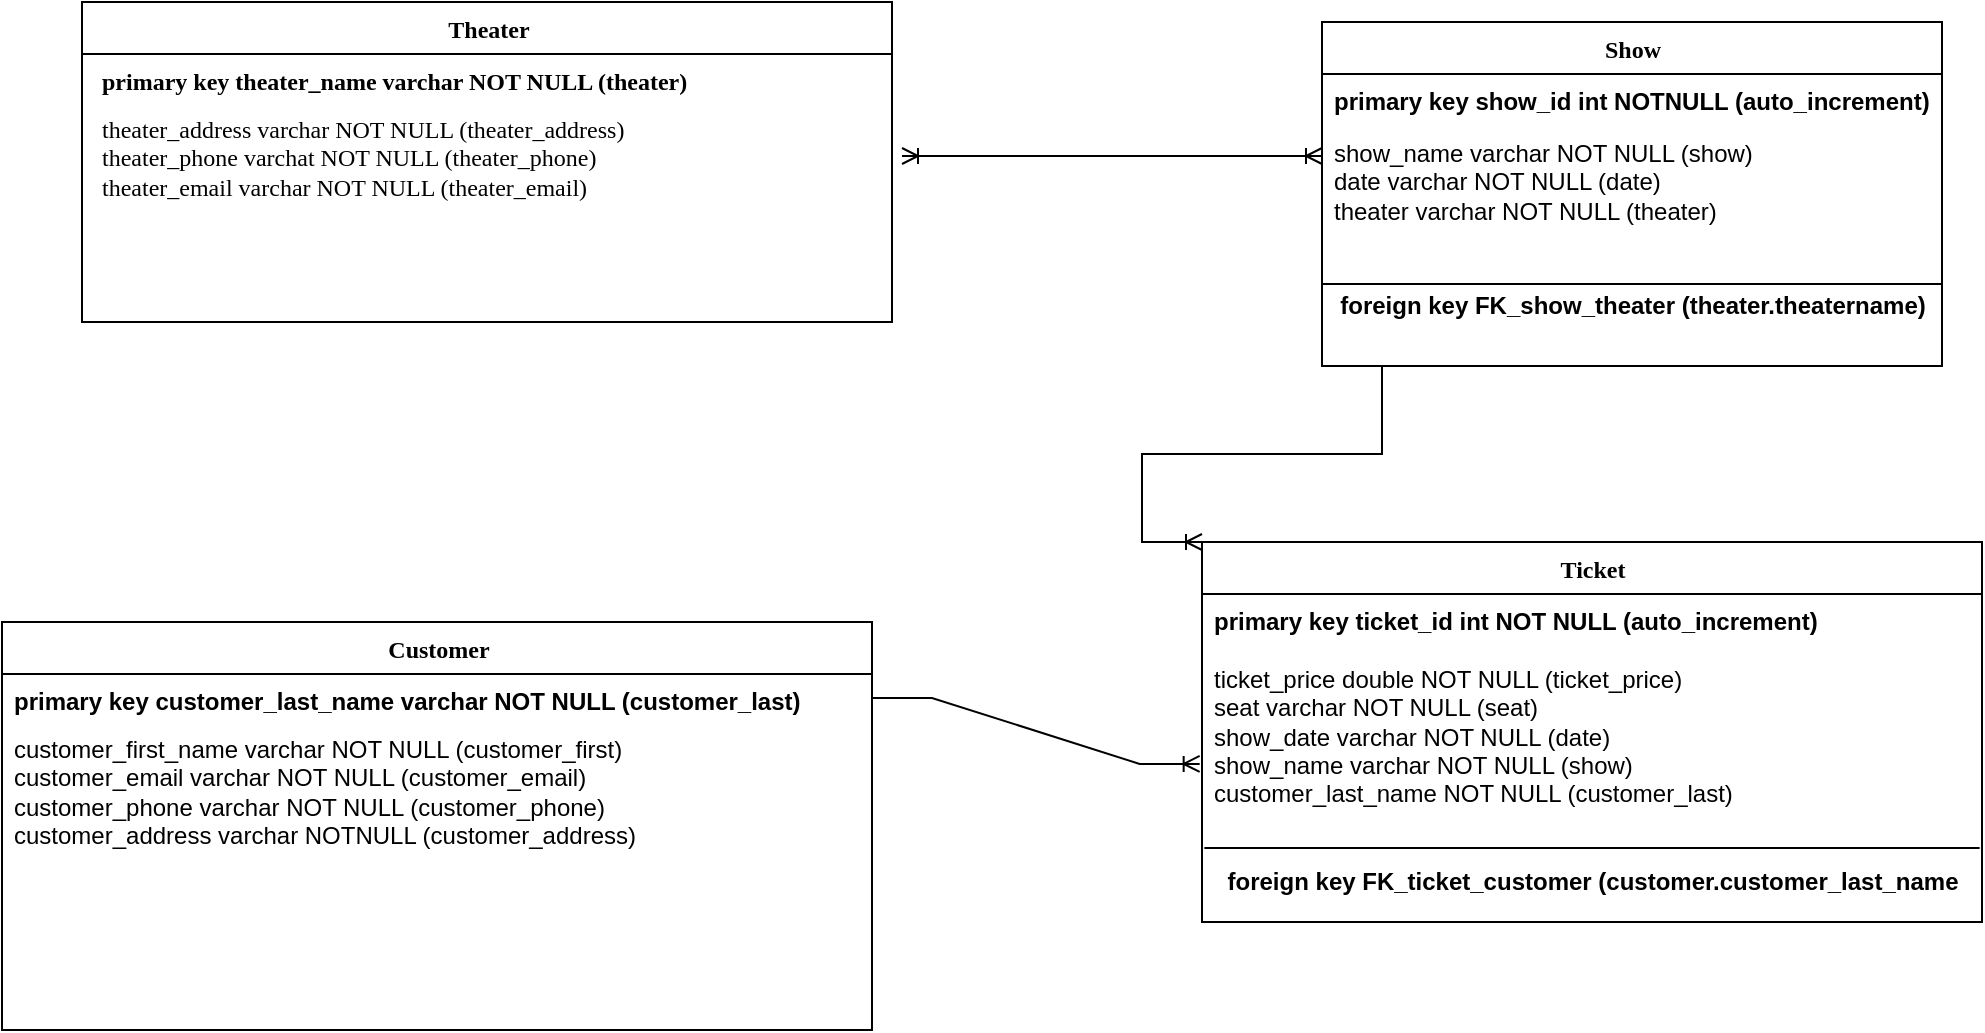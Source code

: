 <mxfile version="16.6.1" type="github">
  <diagram name="Page-1" id="6133507b-19e7-1e82-6fc7-422aa6c4b21f">
    <mxGraphModel dx="1746" dy="917" grid="1" gridSize="10" guides="1" tooltips="1" connect="1" arrows="1" fold="1" page="1" pageScale="1" pageWidth="1100" pageHeight="850" background="none" math="0" shadow="0">
      <root>
        <mxCell id="0" />
        <mxCell id="1" parent="0" />
        <mxCell id="235556782a83e6d0-1" value="Customer" style="swimlane;html=1;fontStyle=1;align=center;verticalAlign=top;childLayout=stackLayout;horizontal=1;startSize=26;horizontalStack=0;resizeParent=1;resizeLast=0;collapsible=1;marginBottom=0;swimlaneFillColor=#ffffff;rounded=0;shadow=0;comic=0;labelBackgroundColor=none;strokeWidth=1;fillColor=none;fontFamily=Verdana;fontSize=12" parent="1" vertex="1">
          <mxGeometry x="40" y="420" width="435" height="204" as="geometry" />
        </mxCell>
        <mxCell id="235556782a83e6d0-2" value="&lt;b&gt;primary key customer_last_name varchar NOT NULL (customer_last)&lt;/b&gt;" style="text;html=1;strokeColor=none;fillColor=none;align=left;verticalAlign=top;spacingLeft=4;spacingRight=4;whiteSpace=wrap;overflow=hidden;rotatable=0;points=[[0,0.5],[1,0.5]];portConstraint=eastwest;" parent="235556782a83e6d0-1" vertex="1">
          <mxGeometry y="26" width="435" height="24" as="geometry" />
        </mxCell>
        <mxCell id="235556782a83e6d0-7" value="customer_first_name varchar NOT NULL (customer_first)&lt;br&gt;customer_email varchar NOT NULL (customer_email)&lt;br&gt;customer_phone varchar NOT NULL (customer_phone)&lt;br&gt;customer_address varchar NOTNULL (customer_address)" style="text;html=1;strokeColor=none;fillColor=none;align=left;verticalAlign=top;spacingLeft=4;spacingRight=4;whiteSpace=wrap;overflow=hidden;rotatable=0;points=[[0,0.5],[1,0.5]];portConstraint=eastwest;" parent="235556782a83e6d0-1" vertex="1">
          <mxGeometry y="50" width="435" height="122" as="geometry" />
        </mxCell>
        <mxCell id="78961159f06e98e8-17" value="Theater" style="swimlane;html=1;fontStyle=1;align=center;verticalAlign=top;childLayout=stackLayout;horizontal=1;startSize=26;horizontalStack=0;resizeParent=1;resizeLast=0;collapsible=1;marginBottom=0;swimlaneFillColor=#ffffff;rounded=0;shadow=0;comic=0;labelBackgroundColor=none;strokeWidth=1;fillColor=none;fontFamily=Verdana;fontSize=12" parent="1" vertex="1">
          <mxGeometry x="80" y="110" width="405" height="160" as="geometry" />
        </mxCell>
        <mxCell id="78961159f06e98e8-23" value="&lt;p style=&quot;margin: 0px 0px 0px 4px&quot;&gt;&lt;b&gt;&lt;font face=&quot;Verdana&quot;&gt;primary key theater_name varchar NOT NULL (theater)&lt;/font&gt;&lt;/b&gt;&lt;/p&gt;&lt;div&gt;&lt;b&gt;&lt;font face=&quot;Verdana&quot;&gt;&lt;br&gt;&lt;/font&gt;&lt;/b&gt;&lt;/div&gt;&lt;p style=&quot;margin: 0px 0px 0px 4px&quot;&gt;&lt;br&gt;&lt;/p&gt;" style="text;html=1;strokeColor=none;fillColor=none;align=left;verticalAlign=top;spacingLeft=4;spacingRight=4;whiteSpace=wrap;overflow=hidden;rotatable=0;points=[[0,0.5],[1,0.5]];portConstraint=eastwest;" parent="78961159f06e98e8-17" vertex="1">
          <mxGeometry y="26" width="405" height="24" as="geometry" />
        </mxCell>
        <mxCell id="78961159f06e98e8-27" value="&lt;p style=&quot;margin: 0px 0px 0px 4px&quot;&gt;&lt;font face=&quot;Verdana&quot;&gt;theater_address varchar NOT NULL (theater_address)&lt;/font&gt;&lt;/p&gt;&lt;p style=&quot;margin: 0px 0px 0px 4px&quot;&gt;&lt;font face=&quot;Verdana&quot;&gt;theater_phone varchat NOT NULL (theater_phone)&lt;/font&gt;&lt;/p&gt;&lt;p style=&quot;margin: 0px 0px 0px 4px&quot;&gt;&lt;font face=&quot;Verdana&quot;&gt;theater_email varchar NOT NULL (theater_email)&lt;/font&gt;&lt;/p&gt;" style="text;html=1;strokeColor=none;fillColor=none;align=left;verticalAlign=top;spacingLeft=4;spacingRight=4;whiteSpace=wrap;overflow=hidden;rotatable=0;points=[[0,0.5],[1,0.5]];portConstraint=eastwest;" parent="78961159f06e98e8-17" vertex="1">
          <mxGeometry y="50" width="405" height="86" as="geometry" />
        </mxCell>
        <mxCell id="78961159f06e98e8-43" value="Ticket" style="swimlane;html=1;fontStyle=1;align=center;verticalAlign=top;childLayout=stackLayout;horizontal=1;startSize=26;horizontalStack=0;resizeParent=1;resizeLast=0;collapsible=1;marginBottom=0;swimlaneFillColor=#ffffff;rounded=0;shadow=0;comic=0;labelBackgroundColor=none;strokeWidth=1;fillColor=none;fontFamily=Verdana;fontSize=12" parent="1" vertex="1">
          <mxGeometry x="640" y="380" width="390" height="190" as="geometry" />
        </mxCell>
        <mxCell id="78961159f06e98e8-44" value="&lt;b&gt;primary key ticket_id int NOT NULL (auto_increment)&lt;/b&gt;&lt;br&gt;&lt;br&gt;ticket_price double NOT NULL (ticket_price)&lt;br&gt;seat varchar NOT NULL (seat)&lt;br&gt;show_date varchar NOT NULL (date)&lt;br&gt;show_name varchar NOT NULL (show)&lt;br&gt;customer_last_name NOT NULL (customer_last)&lt;br&gt;" style="text;html=1;strokeColor=none;fillColor=none;align=left;verticalAlign=top;spacingLeft=4;spacingRight=4;whiteSpace=wrap;overflow=hidden;rotatable=0;points=[[0,0.5],[1,0.5]];portConstraint=eastwest;" parent="78961159f06e98e8-43" vertex="1">
          <mxGeometry y="26" width="390" height="134" as="geometry" />
        </mxCell>
        <mxCell id="uhGlzSMykMSogvINylBE-9" value="" style="endArrow=none;html=1;rounded=0;" edge="1" parent="78961159f06e98e8-43" target="78961159f06e98e8-44">
          <mxGeometry width="50" height="50" relative="1" as="geometry">
            <mxPoint y="140" as="sourcePoint" />
            <mxPoint x="50" y="90" as="targetPoint" />
          </mxGeometry>
        </mxCell>
        <mxCell id="uhGlzSMykMSogvINylBE-7" value="&lt;b&gt;foreign key FK_ticket_customer (customer.customer_last_name&lt;/b&gt;" style="text;html=1;resizable=0;autosize=1;align=center;verticalAlign=middle;points=[];fillColor=none;strokeColor=none;rounded=0;" vertex="1" parent="78961159f06e98e8-43">
          <mxGeometry y="160" width="390" height="20" as="geometry" />
        </mxCell>
        <mxCell id="uhGlzSMykMSogvINylBE-10" value="" style="endArrow=none;html=1;rounded=0;exitX=0.003;exitY=0.948;exitDx=0;exitDy=0;exitPerimeter=0;entryX=0.997;entryY=0.948;entryDx=0;entryDy=0;entryPerimeter=0;" edge="1" parent="78961159f06e98e8-43" source="78961159f06e98e8-44" target="78961159f06e98e8-44">
          <mxGeometry width="50" height="50" relative="1" as="geometry">
            <mxPoint x="-30" y="-60" as="sourcePoint" />
            <mxPoint x="20" y="-110" as="targetPoint" />
          </mxGeometry>
        </mxCell>
        <mxCell id="78961159f06e98e8-95" value="Show" style="swimlane;html=1;fontStyle=1;align=center;verticalAlign=top;childLayout=stackLayout;horizontal=1;startSize=26;horizontalStack=0;resizeParent=1;resizeLast=0;collapsible=1;marginBottom=0;swimlaneFillColor=#ffffff;rounded=0;shadow=0;comic=0;labelBackgroundColor=none;strokeWidth=1;fillColor=none;fontFamily=Verdana;fontSize=12" parent="1" vertex="1">
          <mxGeometry x="700" y="120" width="310" height="172" as="geometry" />
        </mxCell>
        <mxCell id="78961159f06e98e8-96" value="&lt;b&gt;primary key show_id int NOTNULL (auto_increment)&lt;/b&gt;" style="text;html=1;strokeColor=none;fillColor=none;align=left;verticalAlign=top;spacingLeft=4;spacingRight=4;whiteSpace=wrap;overflow=hidden;rotatable=0;points=[[0,0.5],[1,0.5]];portConstraint=eastwest;" parent="78961159f06e98e8-95" vertex="1">
          <mxGeometry y="26" width="310" height="26" as="geometry" />
        </mxCell>
        <mxCell id="b94bc138ca980ef-5" value="show_name varchar NOT NULL (show)&lt;br&gt;date varchar NOT NULL (date)&lt;br&gt;theater varchar NOT NULL (theater)" style="text;html=1;strokeColor=none;fillColor=none;align=left;verticalAlign=top;spacingLeft=4;spacingRight=4;whiteSpace=wrap;overflow=hidden;rotatable=0;points=[[0,0.5],[1,0.5]];portConstraint=eastwest;" parent="78961159f06e98e8-95" vertex="1">
          <mxGeometry y="52" width="310" height="78" as="geometry" />
        </mxCell>
        <mxCell id="78961159f06e98e8-103" value="" style="line;html=1;strokeWidth=1;fillColor=none;align=left;verticalAlign=middle;spacingTop=-1;spacingLeft=3;spacingRight=3;rotatable=0;labelPosition=right;points=[];portConstraint=eastwest;" parent="78961159f06e98e8-95" vertex="1">
          <mxGeometry y="130" width="310" height="2" as="geometry" />
        </mxCell>
        <mxCell id="uhGlzSMykMSogvINylBE-2" value="&lt;b&gt;foreign key FK_show_theater (theater.theatername)&lt;/b&gt;" style="text;html=1;resizable=0;autosize=1;align=center;verticalAlign=middle;points=[];fillColor=none;strokeColor=none;rounded=0;" vertex="1" parent="78961159f06e98e8-95">
          <mxGeometry y="132" width="310" height="20" as="geometry" />
        </mxCell>
        <mxCell id="uhGlzSMykMSogvINylBE-12" value="" style="edgeStyle=entityRelationEdgeStyle;fontSize=12;html=1;endArrow=ERoneToMany;rounded=0;exitX=1;exitY=0.5;exitDx=0;exitDy=0;entryX=-0.003;entryY=0.634;entryDx=0;entryDy=0;entryPerimeter=0;" edge="1" parent="1" source="235556782a83e6d0-2" target="78961159f06e98e8-44">
          <mxGeometry width="100" height="100" relative="1" as="geometry">
            <mxPoint x="510" y="590" as="sourcePoint" />
            <mxPoint x="610" y="490" as="targetPoint" />
          </mxGeometry>
        </mxCell>
        <mxCell id="uhGlzSMykMSogvINylBE-16" value="" style="edgeStyle=entityRelationEdgeStyle;fontSize=12;html=1;endArrow=ERoneToMany;rounded=0;exitX=0;exitY=1;exitDx=0;exitDy=0;" edge="1" parent="1" source="78961159f06e98e8-95">
          <mxGeometry width="100" height="100" relative="1" as="geometry">
            <mxPoint x="540" y="480" as="sourcePoint" />
            <mxPoint x="640" y="380" as="targetPoint" />
          </mxGeometry>
        </mxCell>
        <mxCell id="uhGlzSMykMSogvINylBE-17" value="" style="edgeStyle=entityRelationEdgeStyle;fontSize=12;html=1;endArrow=ERoneToMany;startArrow=ERoneToMany;rounded=0;" edge="1" parent="1">
          <mxGeometry width="100" height="100" relative="1" as="geometry">
            <mxPoint x="490" y="187" as="sourcePoint" />
            <mxPoint x="700" y="187" as="targetPoint" />
          </mxGeometry>
        </mxCell>
      </root>
    </mxGraphModel>
  </diagram>
</mxfile>
